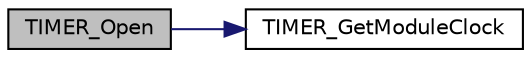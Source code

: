 digraph "TIMER_Open"
{
 // LATEX_PDF_SIZE
  edge [fontname="Helvetica",fontsize="10",labelfontname="Helvetica",labelfontsize="10"];
  node [fontname="Helvetica",fontsize="10",shape=record];
  rankdir="LR";
  Node1 [label="TIMER_Open",height=0.2,width=0.4,color="black", fillcolor="grey75", style="filled", fontcolor="black",tooltip="This API is used to configure timer to operate in specified mode and frequency. If timer cannot work ..."];
  Node1 -> Node2 [color="midnightblue",fontsize="10",style="solid",fontname="Helvetica"];
  Node2 [label="TIMER_GetModuleClock",height=0.2,width=0.4,color="black", fillcolor="white", style="filled",URL="$da/dc2/group___n_a_n_o100___t_i_m_e_r___e_x_p_o_r_t_e_d___f_u_n_c_t_i_o_n_s.html#ga56facc5683886f3ff3b273a3b5e47fcd",tooltip="This API is used to get the clock frequency of Timer."];
}
